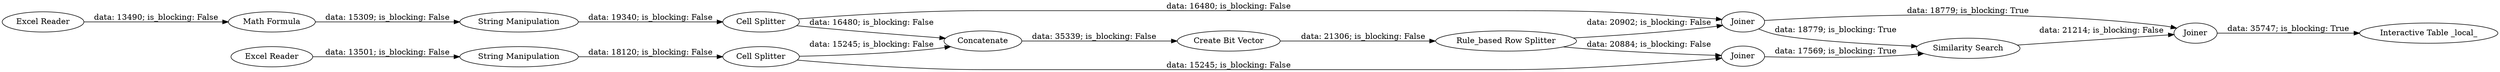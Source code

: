 digraph {
	"-5137478280101644621_16" [label="Interactive Table _local_"]
	"-5137478280101644621_6" [label="Cell Splitter"]
	"-5137478280101644621_14" [label=Joiner]
	"-5137478280101644621_13" [label=Joiner]
	"-5137478280101644621_2" [label="Excel Reader"]
	"-5137478280101644621_12" [label="Rule_based Row Splitter"]
	"-5137478280101644621_1" [label="Excel Reader"]
	"-5137478280101644621_17" [label="Math Formula"]
	"-5137478280101644621_9" [label="Similarity Search"]
	"-5137478280101644621_4" [label="Cell Splitter"]
	"-5137478280101644621_15" [label="String Manipulation"]
	"-5137478280101644621_11" [label=Concatenate]
	"-5137478280101644621_10" [label=Joiner]
	"-5137478280101644621_5" [label="String Manipulation"]
	"-5137478280101644621_7" [label="Create Bit Vector"]
	"-5137478280101644621_2" -> "-5137478280101644621_17" [label="data: 13490; is_blocking: False"]
	"-5137478280101644621_12" -> "-5137478280101644621_13" [label="data: 20902; is_blocking: False"]
	"-5137478280101644621_15" -> "-5137478280101644621_4" [label="data: 18120; is_blocking: False"]
	"-5137478280101644621_12" -> "-5137478280101644621_10" [label="data: 20884; is_blocking: False"]
	"-5137478280101644621_1" -> "-5137478280101644621_15" [label="data: 13501; is_blocking: False"]
	"-5137478280101644621_4" -> "-5137478280101644621_10" [label="data: 15245; is_blocking: False"]
	"-5137478280101644621_5" -> "-5137478280101644621_6" [label="data: 19340; is_blocking: False"]
	"-5137478280101644621_13" -> "-5137478280101644621_9" [label="data: 18779; is_blocking: True"]
	"-5137478280101644621_6" -> "-5137478280101644621_13" [label="data: 16480; is_blocking: False"]
	"-5137478280101644621_6" -> "-5137478280101644621_11" [label="data: 16480; is_blocking: False"]
	"-5137478280101644621_9" -> "-5137478280101644621_14" [label="data: 21214; is_blocking: False"]
	"-5137478280101644621_11" -> "-5137478280101644621_7" [label="data: 35339; is_blocking: False"]
	"-5137478280101644621_14" -> "-5137478280101644621_16" [label="data: 35747; is_blocking: True"]
	"-5137478280101644621_7" -> "-5137478280101644621_12" [label="data: 21306; is_blocking: False"]
	"-5137478280101644621_4" -> "-5137478280101644621_11" [label="data: 15245; is_blocking: False"]
	"-5137478280101644621_17" -> "-5137478280101644621_5" [label="data: 15309; is_blocking: False"]
	"-5137478280101644621_13" -> "-5137478280101644621_14" [label="data: 18779; is_blocking: True"]
	"-5137478280101644621_10" -> "-5137478280101644621_9" [label="data: 17569; is_blocking: True"]
	rankdir=LR
}
